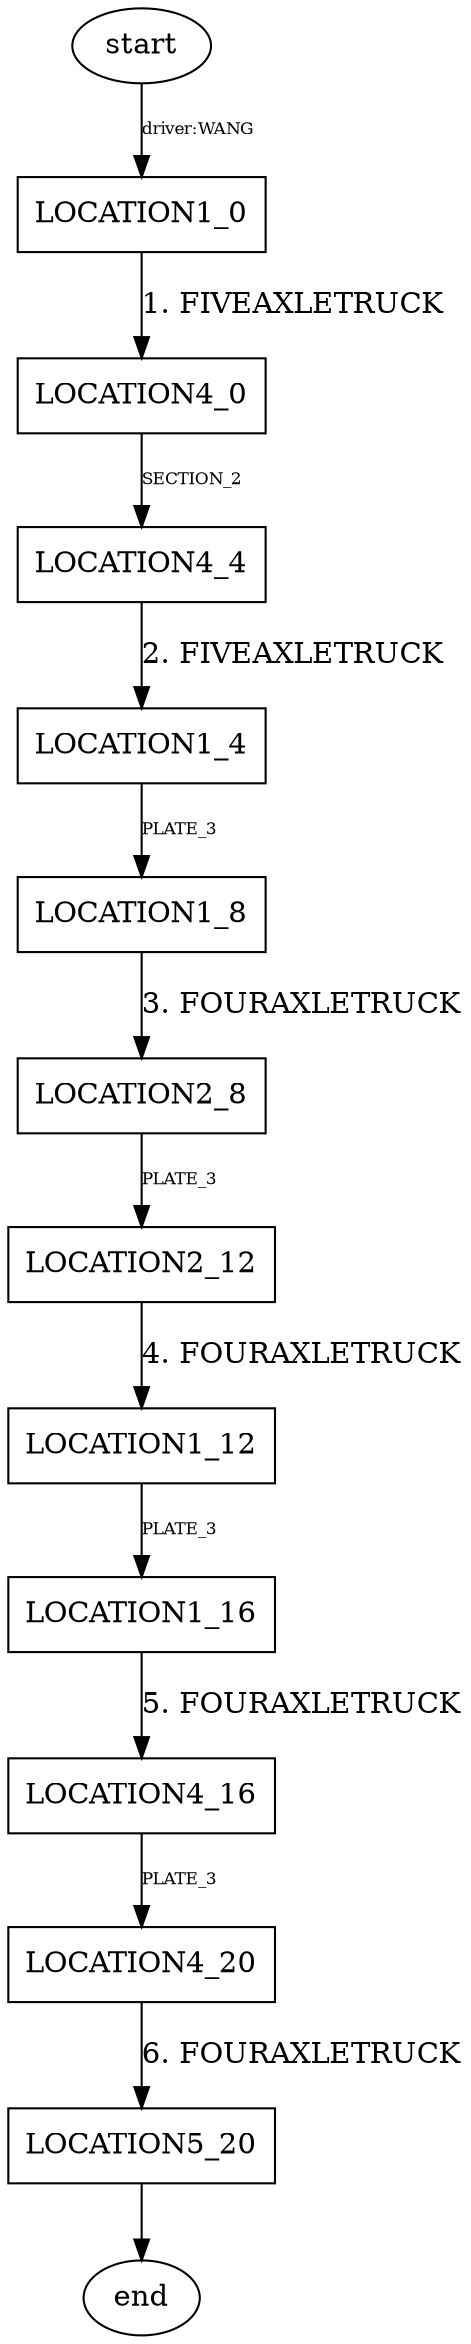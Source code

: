 digraph WANG {
start [shape=ellipse, label=start]
start -> LOCATION1_0[ label="driver:WANG", fontsize=8]
LOCATION1_0 [shape=box, label=LOCATION1_0];
LOCATION4_0 [shape=box, label=LOCATION4_0];
LOCATION1_0->LOCATION4_0[label ="1. FIVEAXLETRUCK"];
LOCATION4_0->LOCATION4_4[label ="SECTION_2"fontsize=8];
LOCATION4_4 [shape=box, label=LOCATION4_4];
LOCATION1_4 [shape=box, label=LOCATION1_4];
LOCATION4_4->LOCATION1_4[label ="2. FIVEAXLETRUCK"];
LOCATION1_4->LOCATION1_8[label ="PLATE_3"fontsize=8];
LOCATION1_8 [shape=box, label=LOCATION1_8];
LOCATION2_8 [shape=box, label=LOCATION2_8];
LOCATION1_8->LOCATION2_8[label ="3. FOURAXLETRUCK"];
LOCATION2_8->LOCATION2_12[label ="PLATE_3"fontsize=8];
LOCATION2_12 [shape=box, label=LOCATION2_12];
LOCATION1_12 [shape=box, label=LOCATION1_12];
LOCATION2_12->LOCATION1_12[label ="4. FOURAXLETRUCK"];
LOCATION1_12->LOCATION1_16[label ="PLATE_3"fontsize=8];
LOCATION1_16 [shape=box, label=LOCATION1_16];
LOCATION4_16 [shape=box, label=LOCATION4_16];
LOCATION1_16->LOCATION4_16[label ="5. FOURAXLETRUCK"];
LOCATION4_16->LOCATION4_20[label ="PLATE_3"fontsize=8];
LOCATION4_20 [shape=box, label=LOCATION4_20];
LOCATION5_20 [shape=box, label=LOCATION5_20];
LOCATION4_20->LOCATION5_20[label ="6. FOURAXLETRUCK"];
end [shape=ellipse, label=end]
LOCATION5_20 -> end 
}
